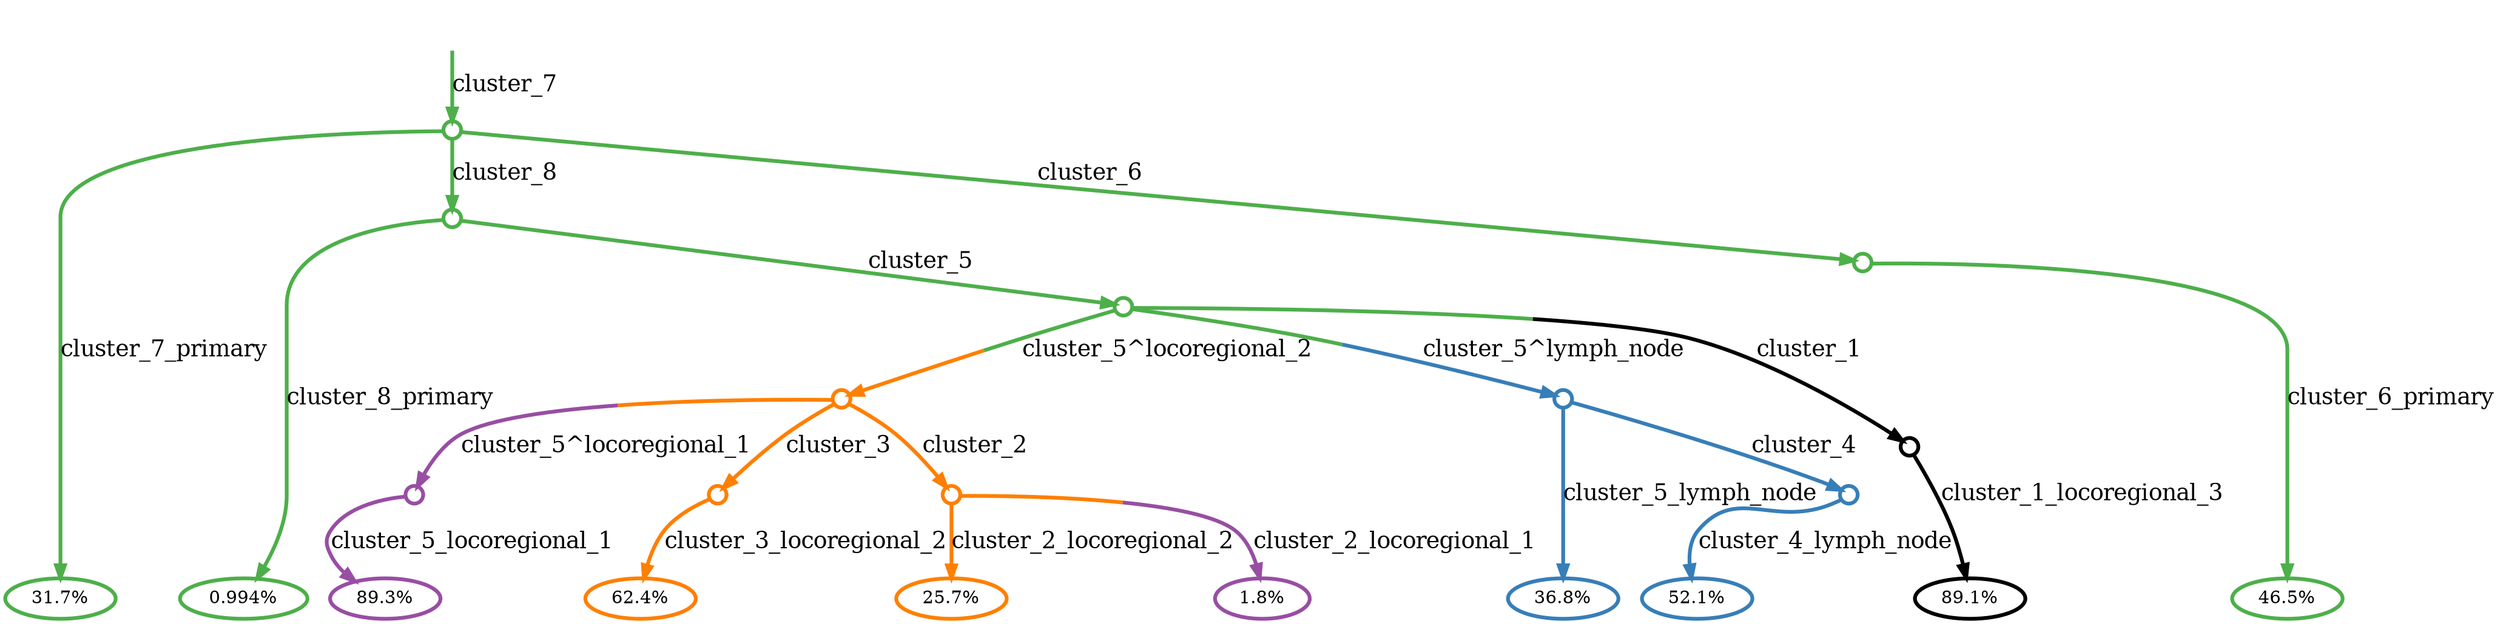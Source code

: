 digraph T {
	{
		rank=same
		19 [width=0.2,height=0.2,penwidth=3,colorscheme=set19,color=3,label="31.7%"]
		17 [width=0.2,height=0.2,penwidth=3,colorscheme=set19,color=3,label="0.994%"]
		12 [width=0.2,height=0.2,penwidth=3,colorscheme=set19,color=2,label="36.8%"]
		11 [width=0.2,height=0.2,penwidth=3,colorscheme=set19,color=4,label="89.3%"]
		9 [width=0.2,height=0.2,penwidth=3,colorscheme=set19,color=2,label="52.1%"]
		7 [width=0.2,height=0.2,penwidth=3,colorscheme=set19,color=5,label="62.4%"]
		5 [width=0.2,height=0.2,penwidth=3,colorscheme=set19,color=5,label="25.7%"]
		4 [width=0.2,height=0.2,penwidth=3,colorscheme=set19,color=4,label="1.8%"]
		2 [width=0.2,height=0.2,penwidth=3,colorscheme=set19,color=38272,label="89.1%"]
		0 [width=0.2,height=0.2,penwidth=3,colorscheme=set19,color=3,label="46.5%"]
	}
	20 [width=0.2,height=0.2,penwidth=3,colorscheme=set19,color=3,label=""]
	18 [width=0.2,height=0.2,penwidth=3,colorscheme=set19,color=3,label=""]
	16 [width=0.2,height=0.2,penwidth=3,colorscheme=set19,color=3,label=""]
	15 [width=0.2,height=0.2,penwidth=3,colorscheme=set19,color=4,label=""]
	14 [width=0.2,height=0.2,penwidth=3,colorscheme=set19,color=5,label=""]
	13 [width=0.2,height=0.2,penwidth=3,colorscheme=set19,color=2,label=""]
	10 [width=0.2,height=0.2,penwidth=3,colorscheme=set19,color=2,label=""]
	8 [width=0.2,height=0.2,penwidth=3,colorscheme=set19,color=5,label=""]
	6 [width=0.2,height=0.2,penwidth=3,colorscheme=set19,color=5,label=""]
	3 [width=0.2,height=0.2,penwidth=3,colorscheme=set19,color=38272,label=""]
	1 [width=0.2,height=0.2,penwidth=3,colorscheme=set19,color=3,label=""]
	inv [style="invis"]
	inv -> 20[penwidth=3,colorscheme=set19,color=3,label="cluster_7",fontsize=18]
	20 -> 19 [fontsize=18,penwidth=3,colorscheme=set19,color=3,label="cluster_7_primary"]
	20 -> 18 [fontsize=18,penwidth=3,colorscheme=set19,color=3,label="cluster_8"]
	20 -> 1 [fontsize=18,penwidth=3,colorscheme=set19,color=3,label="cluster_6"]
	18 -> 17 [fontsize=18,penwidth=3,colorscheme=set19,color=3,label="cluster_8_primary"]
	18 -> 16 [fontsize=18,penwidth=3,colorscheme=set19,color=3,label="cluster_5"]
	16 -> 14 [fontsize=18,penwidth=3,colorscheme=set19,color="3;0.5:5",label="cluster_5^locoregional_2"]
	16 -> 13 [fontsize=18,penwidth=3,colorscheme=set19,color="3;0.5:2",label="cluster_5^lymph_node"]
	16 -> 3 [fontsize=18,penwidth=3,colorscheme=set19,color="3;0.5:38272",label="cluster_1"]
	15 -> 11 [fontsize=18,penwidth=3,colorscheme=set19,color=4,label="cluster_5_locoregional_1"]
	14 -> 15 [fontsize=18,penwidth=3,colorscheme=set19,color="5;0.5:4",label="cluster_5^locoregional_1"]
	14 -> 8 [fontsize=18,penwidth=3,colorscheme=set19,color=5,label="cluster_3"]
	14 -> 6 [fontsize=18,penwidth=3,colorscheme=set19,color=5,label="cluster_2"]
	13 -> 12 [fontsize=18,penwidth=3,colorscheme=set19,color=2,label="cluster_5_lymph_node"]
	13 -> 10 [fontsize=18,penwidth=3,colorscheme=set19,color=2,label="cluster_4"]
	10 -> 9 [fontsize=18,penwidth=3,colorscheme=set19,color=2,label="cluster_4_lymph_node"]
	8 -> 7 [fontsize=18,penwidth=3,colorscheme=set19,color=5,label="cluster_3_locoregional_2"]
	6 -> 5 [fontsize=18,penwidth=3,colorscheme=set19,color=5,label="cluster_2_locoregional_2"]
	6 -> 4 [fontsize=18,penwidth=3,colorscheme=set19,color="5;0.5:4",label="cluster_2_locoregional_1"]
	3 -> 2 [fontsize=18,penwidth=3,colorscheme=set19,color=38272,label="cluster_1_locoregional_3"]
	1 -> 0 [fontsize=18,penwidth=3,colorscheme=set19,color=3,label="cluster_6_primary"]
}
